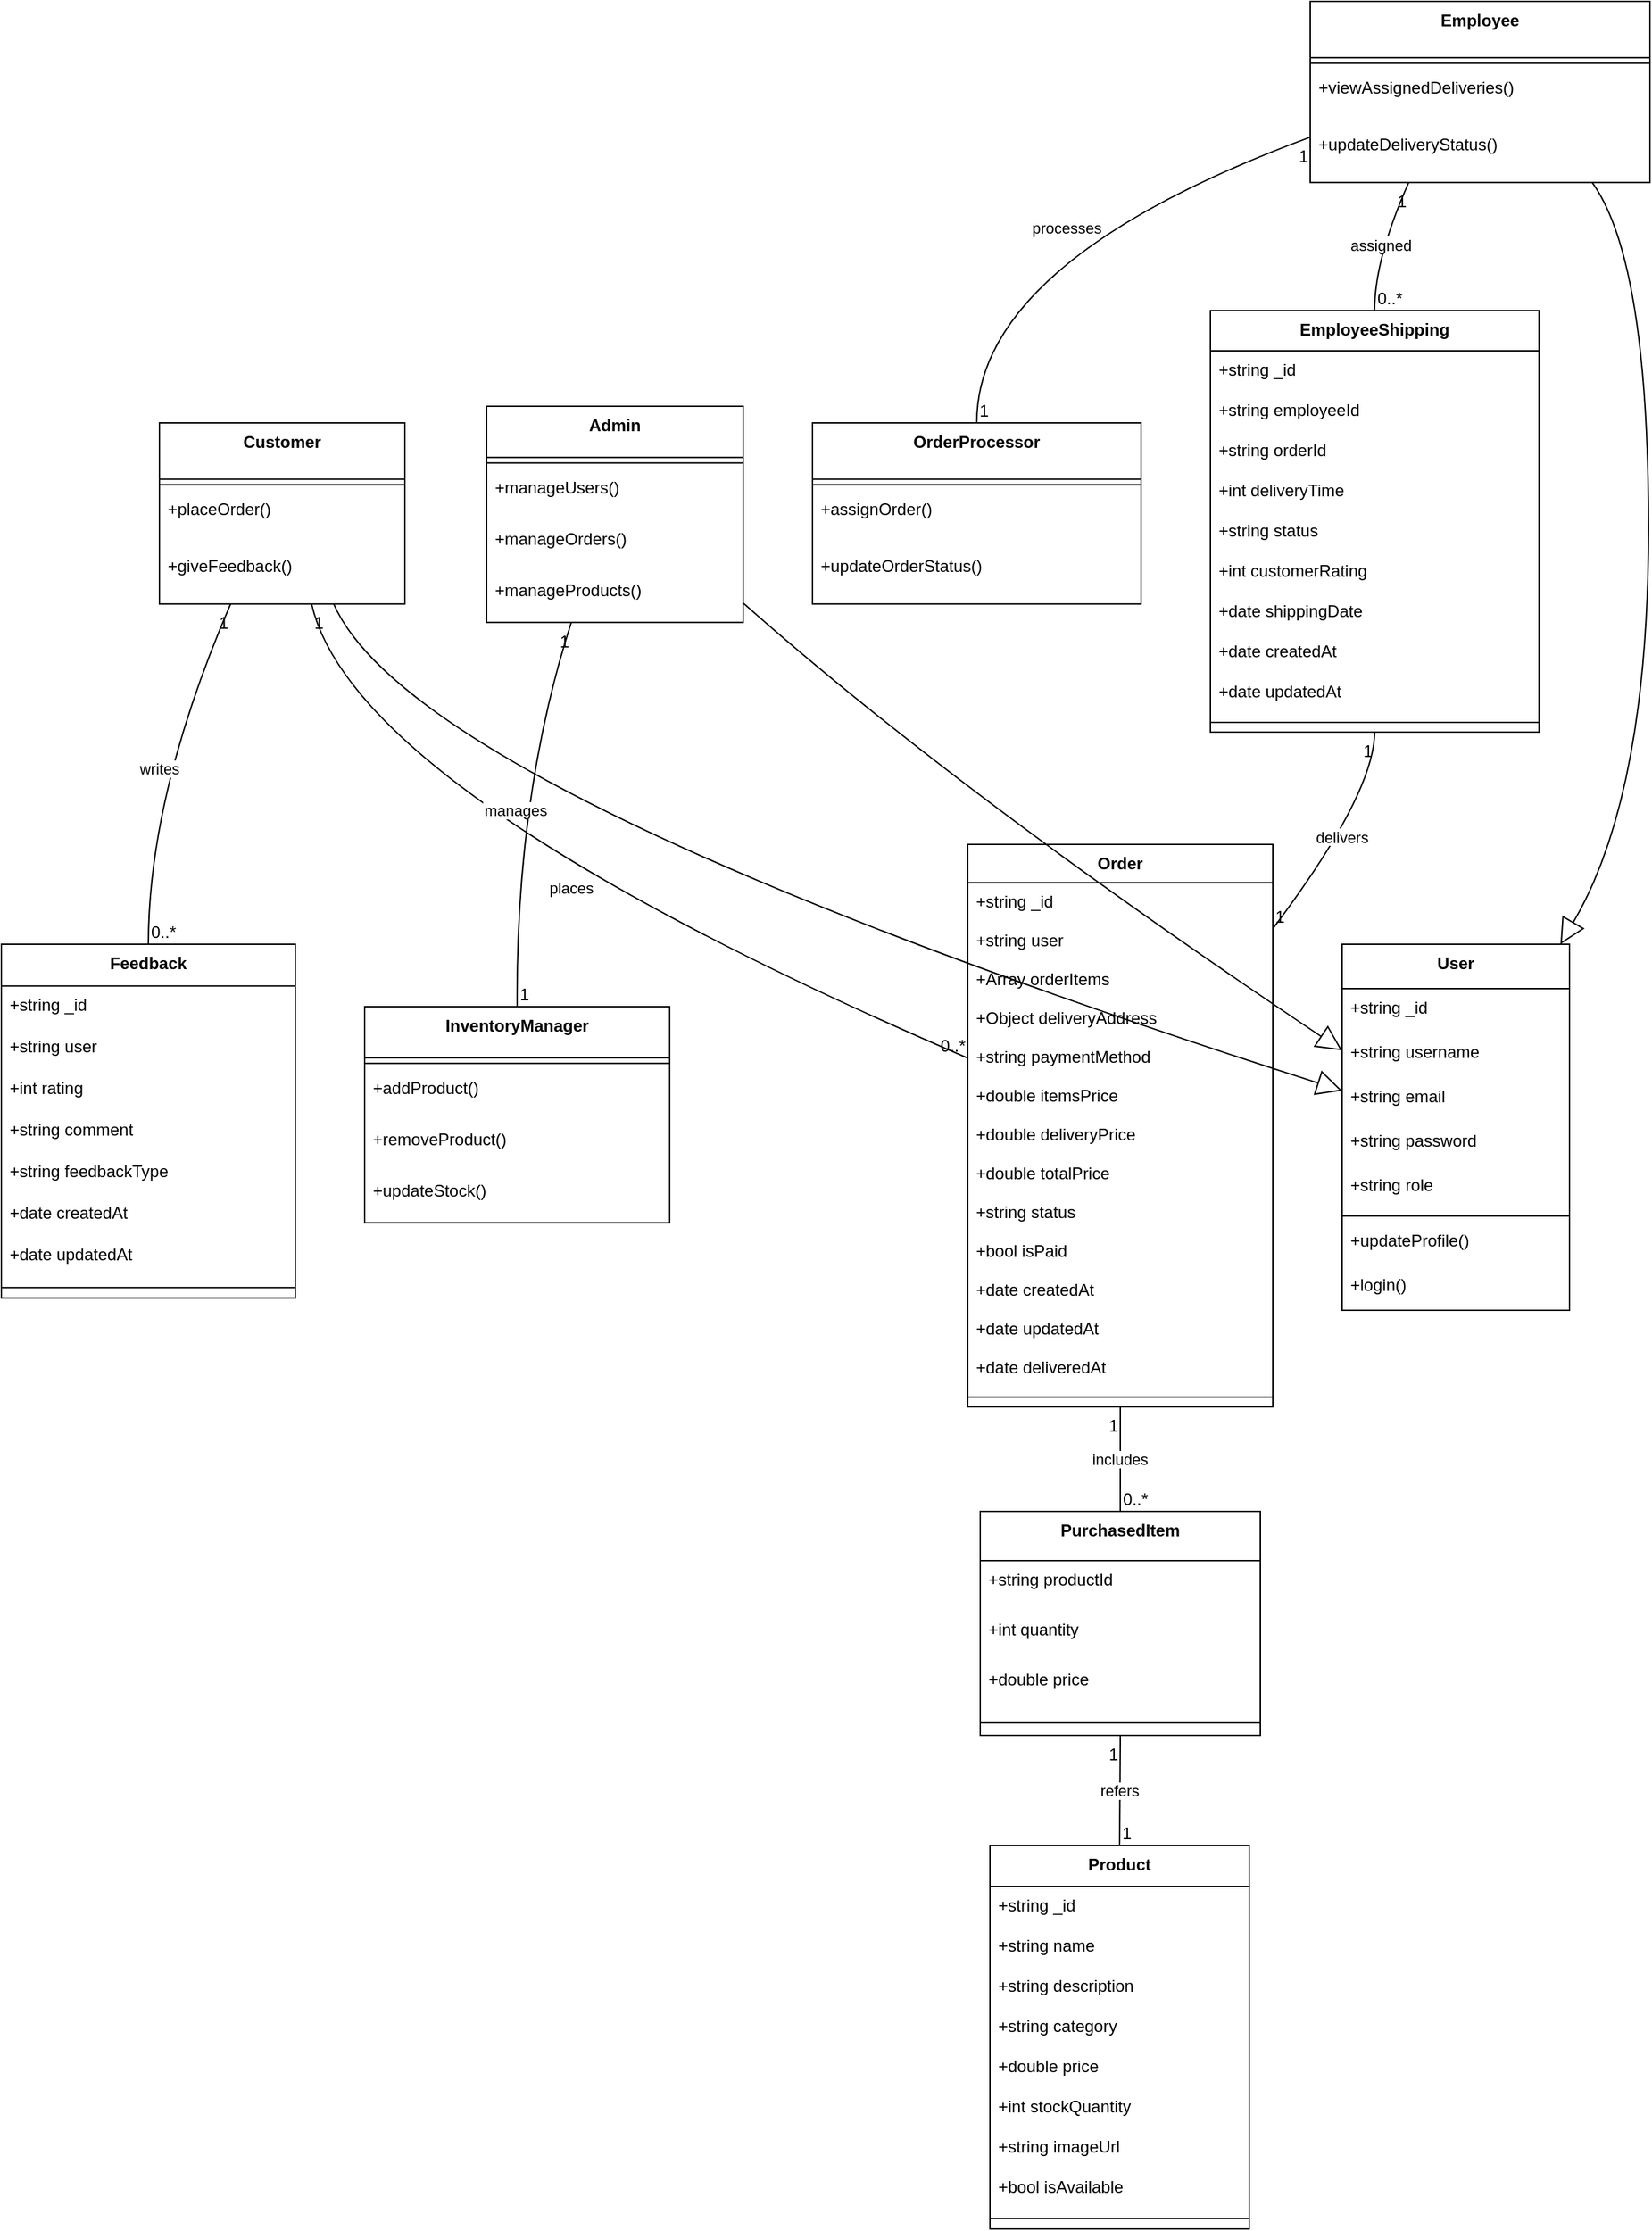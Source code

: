 <mxfile version="26.2.14">
  <diagram name="Page-1" id="X-5IT6aVC-duCWLlLwk3">
    <mxGraphModel dx="1111" dy="473" grid="1" gridSize="10" guides="1" tooltips="1" connect="1" arrows="1" fold="1" page="1" pageScale="1" pageWidth="850" pageHeight="1100" math="0" shadow="0">
      <root>
        <mxCell id="0" />
        <mxCell id="1" parent="0" />
        <mxCell id="KEnMWi5mS-Z8piokEi0K-149" value="User" style="swimlane;fontStyle=1;align=center;verticalAlign=top;childLayout=stackLayout;horizontal=1;startSize=32;horizontalStack=0;resizeParent=1;resizeParentMax=0;resizeLast=0;collapsible=0;marginBottom=0;" parent="1" vertex="1">
          <mxGeometry x="1037" y="1400" width="164" height="264" as="geometry" />
        </mxCell>
        <mxCell id="KEnMWi5mS-Z8piokEi0K-150" value="+string _id" style="text;strokeColor=none;fillColor=none;align=left;verticalAlign=top;spacingLeft=4;spacingRight=4;overflow=hidden;rotatable=0;points=[[0,0.5],[1,0.5]];portConstraint=eastwest;" parent="KEnMWi5mS-Z8piokEi0K-149" vertex="1">
          <mxGeometry y="32" width="164" height="32" as="geometry" />
        </mxCell>
        <mxCell id="KEnMWi5mS-Z8piokEi0K-151" value="+string username" style="text;strokeColor=none;fillColor=none;align=left;verticalAlign=top;spacingLeft=4;spacingRight=4;overflow=hidden;rotatable=0;points=[[0,0.5],[1,0.5]];portConstraint=eastwest;" parent="KEnMWi5mS-Z8piokEi0K-149" vertex="1">
          <mxGeometry y="64" width="164" height="32" as="geometry" />
        </mxCell>
        <mxCell id="KEnMWi5mS-Z8piokEi0K-152" value="+string email" style="text;strokeColor=none;fillColor=none;align=left;verticalAlign=top;spacingLeft=4;spacingRight=4;overflow=hidden;rotatable=0;points=[[0,0.5],[1,0.5]];portConstraint=eastwest;" parent="KEnMWi5mS-Z8piokEi0K-149" vertex="1">
          <mxGeometry y="96" width="164" height="32" as="geometry" />
        </mxCell>
        <mxCell id="KEnMWi5mS-Z8piokEi0K-153" value="+string password" style="text;strokeColor=none;fillColor=none;align=left;verticalAlign=top;spacingLeft=4;spacingRight=4;overflow=hidden;rotatable=0;points=[[0,0.5],[1,0.5]];portConstraint=eastwest;" parent="KEnMWi5mS-Z8piokEi0K-149" vertex="1">
          <mxGeometry y="128" width="164" height="32" as="geometry" />
        </mxCell>
        <mxCell id="KEnMWi5mS-Z8piokEi0K-154" value="+string role" style="text;strokeColor=none;fillColor=none;align=left;verticalAlign=top;spacingLeft=4;spacingRight=4;overflow=hidden;rotatable=0;points=[[0,0.5],[1,0.5]];portConstraint=eastwest;" parent="KEnMWi5mS-Z8piokEi0K-149" vertex="1">
          <mxGeometry y="160" width="164" height="32" as="geometry" />
        </mxCell>
        <mxCell id="KEnMWi5mS-Z8piokEi0K-155" style="line;strokeWidth=1;fillColor=none;align=left;verticalAlign=middle;spacingTop=-1;spacingLeft=3;spacingRight=3;rotatable=0;labelPosition=right;points=[];portConstraint=eastwest;strokeColor=inherit;" parent="KEnMWi5mS-Z8piokEi0K-149" vertex="1">
          <mxGeometry y="192" width="164" height="8" as="geometry" />
        </mxCell>
        <mxCell id="KEnMWi5mS-Z8piokEi0K-156" value="+updateProfile()" style="text;strokeColor=none;fillColor=none;align=left;verticalAlign=top;spacingLeft=4;spacingRight=4;overflow=hidden;rotatable=0;points=[[0,0.5],[1,0.5]];portConstraint=eastwest;" parent="KEnMWi5mS-Z8piokEi0K-149" vertex="1">
          <mxGeometry y="200" width="164" height="32" as="geometry" />
        </mxCell>
        <mxCell id="KEnMWi5mS-Z8piokEi0K-157" value="+login()" style="text;strokeColor=none;fillColor=none;align=left;verticalAlign=top;spacingLeft=4;spacingRight=4;overflow=hidden;rotatable=0;points=[[0,0.5],[1,0.5]];portConstraint=eastwest;" parent="KEnMWi5mS-Z8piokEi0K-149" vertex="1">
          <mxGeometry y="232" width="164" height="32" as="geometry" />
        </mxCell>
        <mxCell id="KEnMWi5mS-Z8piokEi0K-158" value="Customer" style="swimlane;fontStyle=1;align=center;verticalAlign=top;childLayout=stackLayout;horizontal=1;startSize=40.571;horizontalStack=0;resizeParent=1;resizeParentMax=0;resizeLast=0;collapsible=0;marginBottom=0;" parent="1" vertex="1">
          <mxGeometry x="184" y="1024" width="177" height="130.571" as="geometry" />
        </mxCell>
        <mxCell id="KEnMWi5mS-Z8piokEi0K-159" style="line;strokeWidth=1;fillColor=none;align=left;verticalAlign=middle;spacingTop=-1;spacingLeft=3;spacingRight=3;rotatable=0;labelPosition=right;points=[];portConstraint=eastwest;strokeColor=inherit;" parent="KEnMWi5mS-Z8piokEi0K-158" vertex="1">
          <mxGeometry y="40.571" width="177" height="8" as="geometry" />
        </mxCell>
        <mxCell id="KEnMWi5mS-Z8piokEi0K-160" value="+placeOrder()" style="text;strokeColor=none;fillColor=none;align=left;verticalAlign=top;spacingLeft=4;spacingRight=4;overflow=hidden;rotatable=0;points=[[0,0.5],[1,0.5]];portConstraint=eastwest;" parent="KEnMWi5mS-Z8piokEi0K-158" vertex="1">
          <mxGeometry y="48.571" width="177" height="41" as="geometry" />
        </mxCell>
        <mxCell id="KEnMWi5mS-Z8piokEi0K-161" value="+giveFeedback()" style="text;strokeColor=none;fillColor=none;align=left;verticalAlign=top;spacingLeft=4;spacingRight=4;overflow=hidden;rotatable=0;points=[[0,0.5],[1,0.5]];portConstraint=eastwest;" parent="KEnMWi5mS-Z8piokEi0K-158" vertex="1">
          <mxGeometry y="89.571" width="177" height="41" as="geometry" />
        </mxCell>
        <mxCell id="KEnMWi5mS-Z8piokEi0K-162" value="Employee" style="swimlane;fontStyle=1;align=center;verticalAlign=top;childLayout=stackLayout;horizontal=1;startSize=40.571;horizontalStack=0;resizeParent=1;resizeParentMax=0;resizeLast=0;collapsible=0;marginBottom=0;" parent="1" vertex="1">
          <mxGeometry x="1014" y="720" width="245" height="130.571" as="geometry" />
        </mxCell>
        <mxCell id="KEnMWi5mS-Z8piokEi0K-163" style="line;strokeWidth=1;fillColor=none;align=left;verticalAlign=middle;spacingTop=-1;spacingLeft=3;spacingRight=3;rotatable=0;labelPosition=right;points=[];portConstraint=eastwest;strokeColor=inherit;" parent="KEnMWi5mS-Z8piokEi0K-162" vertex="1">
          <mxGeometry y="40.571" width="245" height="8" as="geometry" />
        </mxCell>
        <mxCell id="KEnMWi5mS-Z8piokEi0K-164" value="+viewAssignedDeliveries()" style="text;strokeColor=none;fillColor=none;align=left;verticalAlign=top;spacingLeft=4;spacingRight=4;overflow=hidden;rotatable=0;points=[[0,0.5],[1,0.5]];portConstraint=eastwest;" parent="KEnMWi5mS-Z8piokEi0K-162" vertex="1">
          <mxGeometry y="48.571" width="245" height="41" as="geometry" />
        </mxCell>
        <mxCell id="KEnMWi5mS-Z8piokEi0K-165" value="+updateDeliveryStatus()" style="text;strokeColor=none;fillColor=none;align=left;verticalAlign=top;spacingLeft=4;spacingRight=4;overflow=hidden;rotatable=0;points=[[0,0.5],[1,0.5]];portConstraint=eastwest;" parent="KEnMWi5mS-Z8piokEi0K-162" vertex="1">
          <mxGeometry y="89.571" width="245" height="41" as="geometry" />
        </mxCell>
        <mxCell id="KEnMWi5mS-Z8piokEi0K-166" value="Admin" style="swimlane;fontStyle=1;align=center;verticalAlign=top;childLayout=stackLayout;horizontal=1;startSize=36.889;horizontalStack=0;resizeParent=1;resizeParentMax=0;resizeLast=0;collapsible=0;marginBottom=0;" parent="1" vertex="1">
          <mxGeometry x="420" y="1012" width="185" height="155.889" as="geometry" />
        </mxCell>
        <mxCell id="KEnMWi5mS-Z8piokEi0K-167" style="line;strokeWidth=1;fillColor=none;align=left;verticalAlign=middle;spacingTop=-1;spacingLeft=3;spacingRight=3;rotatable=0;labelPosition=right;points=[];portConstraint=eastwest;strokeColor=inherit;" parent="KEnMWi5mS-Z8piokEi0K-166" vertex="1">
          <mxGeometry y="36.889" width="185" height="8" as="geometry" />
        </mxCell>
        <mxCell id="KEnMWi5mS-Z8piokEi0K-168" value="+manageUsers()" style="text;strokeColor=none;fillColor=none;align=left;verticalAlign=top;spacingLeft=4;spacingRight=4;overflow=hidden;rotatable=0;points=[[0,0.5],[1,0.5]];portConstraint=eastwest;" parent="KEnMWi5mS-Z8piokEi0K-166" vertex="1">
          <mxGeometry y="44.889" width="185" height="37" as="geometry" />
        </mxCell>
        <mxCell id="KEnMWi5mS-Z8piokEi0K-169" value="+manageOrders()" style="text;strokeColor=none;fillColor=none;align=left;verticalAlign=top;spacingLeft=4;spacingRight=4;overflow=hidden;rotatable=0;points=[[0,0.5],[1,0.5]];portConstraint=eastwest;" parent="KEnMWi5mS-Z8piokEi0K-166" vertex="1">
          <mxGeometry y="81.889" width="185" height="37" as="geometry" />
        </mxCell>
        <mxCell id="KEnMWi5mS-Z8piokEi0K-170" value="+manageProducts()" style="text;strokeColor=none;fillColor=none;align=left;verticalAlign=top;spacingLeft=4;spacingRight=4;overflow=hidden;rotatable=0;points=[[0,0.5],[1,0.5]];portConstraint=eastwest;" parent="KEnMWi5mS-Z8piokEi0K-166" vertex="1">
          <mxGeometry y="118.889" width="185" height="37" as="geometry" />
        </mxCell>
        <mxCell id="KEnMWi5mS-Z8piokEi0K-171" value="Product" style="swimlane;fontStyle=1;align=center;verticalAlign=top;childLayout=stackLayout;horizontal=1;startSize=29.474;horizontalStack=0;resizeParent=1;resizeParentMax=0;resizeLast=0;collapsible=0;marginBottom=0;" parent="1" vertex="1">
          <mxGeometry x="783" y="2050" width="187" height="276.474" as="geometry" />
        </mxCell>
        <mxCell id="KEnMWi5mS-Z8piokEi0K-172" value="+string _id" style="text;strokeColor=none;fillColor=none;align=left;verticalAlign=top;spacingLeft=4;spacingRight=4;overflow=hidden;rotatable=0;points=[[0,0.5],[1,0.5]];portConstraint=eastwest;" parent="KEnMWi5mS-Z8piokEi0K-171" vertex="1">
          <mxGeometry y="29.474" width="187" height="29" as="geometry" />
        </mxCell>
        <mxCell id="KEnMWi5mS-Z8piokEi0K-173" value="+string name" style="text;strokeColor=none;fillColor=none;align=left;verticalAlign=top;spacingLeft=4;spacingRight=4;overflow=hidden;rotatable=0;points=[[0,0.5],[1,0.5]];portConstraint=eastwest;" parent="KEnMWi5mS-Z8piokEi0K-171" vertex="1">
          <mxGeometry y="58.474" width="187" height="29" as="geometry" />
        </mxCell>
        <mxCell id="KEnMWi5mS-Z8piokEi0K-174" value="+string description" style="text;strokeColor=none;fillColor=none;align=left;verticalAlign=top;spacingLeft=4;spacingRight=4;overflow=hidden;rotatable=0;points=[[0,0.5],[1,0.5]];portConstraint=eastwest;" parent="KEnMWi5mS-Z8piokEi0K-171" vertex="1">
          <mxGeometry y="87.474" width="187" height="29" as="geometry" />
        </mxCell>
        <mxCell id="KEnMWi5mS-Z8piokEi0K-175" value="+string category" style="text;strokeColor=none;fillColor=none;align=left;verticalAlign=top;spacingLeft=4;spacingRight=4;overflow=hidden;rotatable=0;points=[[0,0.5],[1,0.5]];portConstraint=eastwest;" parent="KEnMWi5mS-Z8piokEi0K-171" vertex="1">
          <mxGeometry y="116.474" width="187" height="29" as="geometry" />
        </mxCell>
        <mxCell id="KEnMWi5mS-Z8piokEi0K-176" value="+double price" style="text;strokeColor=none;fillColor=none;align=left;verticalAlign=top;spacingLeft=4;spacingRight=4;overflow=hidden;rotatable=0;points=[[0,0.5],[1,0.5]];portConstraint=eastwest;" parent="KEnMWi5mS-Z8piokEi0K-171" vertex="1">
          <mxGeometry y="145.474" width="187" height="29" as="geometry" />
        </mxCell>
        <mxCell id="KEnMWi5mS-Z8piokEi0K-177" value="+int stockQuantity" style="text;strokeColor=none;fillColor=none;align=left;verticalAlign=top;spacingLeft=4;spacingRight=4;overflow=hidden;rotatable=0;points=[[0,0.5],[1,0.5]];portConstraint=eastwest;" parent="KEnMWi5mS-Z8piokEi0K-171" vertex="1">
          <mxGeometry y="174.474" width="187" height="29" as="geometry" />
        </mxCell>
        <mxCell id="KEnMWi5mS-Z8piokEi0K-178" value="+string imageUrl" style="text;strokeColor=none;fillColor=none;align=left;verticalAlign=top;spacingLeft=4;spacingRight=4;overflow=hidden;rotatable=0;points=[[0,0.5],[1,0.5]];portConstraint=eastwest;" parent="KEnMWi5mS-Z8piokEi0K-171" vertex="1">
          <mxGeometry y="203.474" width="187" height="29" as="geometry" />
        </mxCell>
        <mxCell id="KEnMWi5mS-Z8piokEi0K-179" value="+bool isAvailable" style="text;strokeColor=none;fillColor=none;align=left;verticalAlign=top;spacingLeft=4;spacingRight=4;overflow=hidden;rotatable=0;points=[[0,0.5],[1,0.5]];portConstraint=eastwest;" parent="KEnMWi5mS-Z8piokEi0K-171" vertex="1">
          <mxGeometry y="232.474" width="187" height="29" as="geometry" />
        </mxCell>
        <mxCell id="KEnMWi5mS-Z8piokEi0K-180" style="line;strokeWidth=1;fillColor=none;align=left;verticalAlign=middle;spacingTop=-1;spacingLeft=3;spacingRight=3;rotatable=0;labelPosition=right;points=[];portConstraint=eastwest;strokeColor=inherit;" parent="KEnMWi5mS-Z8piokEi0K-171" vertex="1">
          <mxGeometry y="261.474" width="187" height="15" as="geometry" />
        </mxCell>
        <mxCell id="KEnMWi5mS-Z8piokEi0K-181" value="PurchasedItem" style="swimlane;fontStyle=1;align=center;verticalAlign=top;childLayout=stackLayout;horizontal=1;startSize=35.556;horizontalStack=0;resizeParent=1;resizeParentMax=0;resizeLast=0;collapsible=0;marginBottom=0;" parent="1" vertex="1">
          <mxGeometry x="776" y="1809" width="202" height="161.556" as="geometry" />
        </mxCell>
        <mxCell id="KEnMWi5mS-Z8piokEi0K-182" value="+string productId" style="text;strokeColor=none;fillColor=none;align=left;verticalAlign=top;spacingLeft=4;spacingRight=4;overflow=hidden;rotatable=0;points=[[0,0.5],[1,0.5]];portConstraint=eastwest;" parent="KEnMWi5mS-Z8piokEi0K-181" vertex="1">
          <mxGeometry y="35.556" width="202" height="36" as="geometry" />
        </mxCell>
        <mxCell id="KEnMWi5mS-Z8piokEi0K-183" value="+int quantity" style="text;strokeColor=none;fillColor=none;align=left;verticalAlign=top;spacingLeft=4;spacingRight=4;overflow=hidden;rotatable=0;points=[[0,0.5],[1,0.5]];portConstraint=eastwest;" parent="KEnMWi5mS-Z8piokEi0K-181" vertex="1">
          <mxGeometry y="71.556" width="202" height="36" as="geometry" />
        </mxCell>
        <mxCell id="KEnMWi5mS-Z8piokEi0K-184" value="+double price" style="text;strokeColor=none;fillColor=none;align=left;verticalAlign=top;spacingLeft=4;spacingRight=4;overflow=hidden;rotatable=0;points=[[0,0.5],[1,0.5]];portConstraint=eastwest;" parent="KEnMWi5mS-Z8piokEi0K-181" vertex="1">
          <mxGeometry y="107.556" width="202" height="36" as="geometry" />
        </mxCell>
        <mxCell id="KEnMWi5mS-Z8piokEi0K-185" style="line;strokeWidth=1;fillColor=none;align=left;verticalAlign=middle;spacingTop=-1;spacingLeft=3;spacingRight=3;rotatable=0;labelPosition=right;points=[];portConstraint=eastwest;strokeColor=inherit;" parent="KEnMWi5mS-Z8piokEi0K-181" vertex="1">
          <mxGeometry y="143.556" width="202" height="18" as="geometry" />
        </mxCell>
        <mxCell id="KEnMWi5mS-Z8piokEi0K-186" value="Order" style="swimlane;fontStyle=1;align=center;verticalAlign=top;childLayout=stackLayout;horizontal=1;startSize=27.586;horizontalStack=0;resizeParent=1;resizeParentMax=0;resizeLast=0;collapsible=0;marginBottom=0;" parent="1" vertex="1">
          <mxGeometry x="767" y="1328" width="220" height="405.586" as="geometry" />
        </mxCell>
        <mxCell id="KEnMWi5mS-Z8piokEi0K-187" value="+string _id" style="text;strokeColor=none;fillColor=none;align=left;verticalAlign=top;spacingLeft=4;spacingRight=4;overflow=hidden;rotatable=0;points=[[0,0.5],[1,0.5]];portConstraint=eastwest;" parent="KEnMWi5mS-Z8piokEi0K-186" vertex="1">
          <mxGeometry y="27.586" width="220" height="28" as="geometry" />
        </mxCell>
        <mxCell id="KEnMWi5mS-Z8piokEi0K-188" value="+string user" style="text;strokeColor=none;fillColor=none;align=left;verticalAlign=top;spacingLeft=4;spacingRight=4;overflow=hidden;rotatable=0;points=[[0,0.5],[1,0.5]];portConstraint=eastwest;" parent="KEnMWi5mS-Z8piokEi0K-186" vertex="1">
          <mxGeometry y="55.586" width="220" height="28" as="geometry" />
        </mxCell>
        <mxCell id="KEnMWi5mS-Z8piokEi0K-189" value="+Array orderItems" style="text;strokeColor=none;fillColor=none;align=left;verticalAlign=top;spacingLeft=4;spacingRight=4;overflow=hidden;rotatable=0;points=[[0,0.5],[1,0.5]];portConstraint=eastwest;" parent="KEnMWi5mS-Z8piokEi0K-186" vertex="1">
          <mxGeometry y="83.586" width="220" height="28" as="geometry" />
        </mxCell>
        <mxCell id="KEnMWi5mS-Z8piokEi0K-190" value="+Object deliveryAddress" style="text;strokeColor=none;fillColor=none;align=left;verticalAlign=top;spacingLeft=4;spacingRight=4;overflow=hidden;rotatable=0;points=[[0,0.5],[1,0.5]];portConstraint=eastwest;" parent="KEnMWi5mS-Z8piokEi0K-186" vertex="1">
          <mxGeometry y="111.586" width="220" height="28" as="geometry" />
        </mxCell>
        <mxCell id="KEnMWi5mS-Z8piokEi0K-191" value="+string paymentMethod" style="text;strokeColor=none;fillColor=none;align=left;verticalAlign=top;spacingLeft=4;spacingRight=4;overflow=hidden;rotatable=0;points=[[0,0.5],[1,0.5]];portConstraint=eastwest;" parent="KEnMWi5mS-Z8piokEi0K-186" vertex="1">
          <mxGeometry y="139.586" width="220" height="28" as="geometry" />
        </mxCell>
        <mxCell id="KEnMWi5mS-Z8piokEi0K-192" value="+double itemsPrice" style="text;strokeColor=none;fillColor=none;align=left;verticalAlign=top;spacingLeft=4;spacingRight=4;overflow=hidden;rotatable=0;points=[[0,0.5],[1,0.5]];portConstraint=eastwest;" parent="KEnMWi5mS-Z8piokEi0K-186" vertex="1">
          <mxGeometry y="167.586" width="220" height="28" as="geometry" />
        </mxCell>
        <mxCell id="KEnMWi5mS-Z8piokEi0K-193" value="+double deliveryPrice" style="text;strokeColor=none;fillColor=none;align=left;verticalAlign=top;spacingLeft=4;spacingRight=4;overflow=hidden;rotatable=0;points=[[0,0.5],[1,0.5]];portConstraint=eastwest;" parent="KEnMWi5mS-Z8piokEi0K-186" vertex="1">
          <mxGeometry y="195.586" width="220" height="28" as="geometry" />
        </mxCell>
        <mxCell id="KEnMWi5mS-Z8piokEi0K-194" value="+double totalPrice" style="text;strokeColor=none;fillColor=none;align=left;verticalAlign=top;spacingLeft=4;spacingRight=4;overflow=hidden;rotatable=0;points=[[0,0.5],[1,0.5]];portConstraint=eastwest;" parent="KEnMWi5mS-Z8piokEi0K-186" vertex="1">
          <mxGeometry y="223.586" width="220" height="28" as="geometry" />
        </mxCell>
        <mxCell id="KEnMWi5mS-Z8piokEi0K-195" value="+string status" style="text;strokeColor=none;fillColor=none;align=left;verticalAlign=top;spacingLeft=4;spacingRight=4;overflow=hidden;rotatable=0;points=[[0,0.5],[1,0.5]];portConstraint=eastwest;" parent="KEnMWi5mS-Z8piokEi0K-186" vertex="1">
          <mxGeometry y="251.586" width="220" height="28" as="geometry" />
        </mxCell>
        <mxCell id="KEnMWi5mS-Z8piokEi0K-196" value="+bool isPaid" style="text;strokeColor=none;fillColor=none;align=left;verticalAlign=top;spacingLeft=4;spacingRight=4;overflow=hidden;rotatable=0;points=[[0,0.5],[1,0.5]];portConstraint=eastwest;" parent="KEnMWi5mS-Z8piokEi0K-186" vertex="1">
          <mxGeometry y="279.586" width="220" height="28" as="geometry" />
        </mxCell>
        <mxCell id="KEnMWi5mS-Z8piokEi0K-197" value="+date createdAt" style="text;strokeColor=none;fillColor=none;align=left;verticalAlign=top;spacingLeft=4;spacingRight=4;overflow=hidden;rotatable=0;points=[[0,0.5],[1,0.5]];portConstraint=eastwest;" parent="KEnMWi5mS-Z8piokEi0K-186" vertex="1">
          <mxGeometry y="307.586" width="220" height="28" as="geometry" />
        </mxCell>
        <mxCell id="KEnMWi5mS-Z8piokEi0K-198" value="+date updatedAt" style="text;strokeColor=none;fillColor=none;align=left;verticalAlign=top;spacingLeft=4;spacingRight=4;overflow=hidden;rotatable=0;points=[[0,0.5],[1,0.5]];portConstraint=eastwest;" parent="KEnMWi5mS-Z8piokEi0K-186" vertex="1">
          <mxGeometry y="335.586" width="220" height="28" as="geometry" />
        </mxCell>
        <mxCell id="KEnMWi5mS-Z8piokEi0K-199" value="+date deliveredAt" style="text;strokeColor=none;fillColor=none;align=left;verticalAlign=top;spacingLeft=4;spacingRight=4;overflow=hidden;rotatable=0;points=[[0,0.5],[1,0.5]];portConstraint=eastwest;" parent="KEnMWi5mS-Z8piokEi0K-186" vertex="1">
          <mxGeometry y="363.586" width="220" height="28" as="geometry" />
        </mxCell>
        <mxCell id="KEnMWi5mS-Z8piokEi0K-200" style="line;strokeWidth=1;fillColor=none;align=left;verticalAlign=middle;spacingTop=-1;spacingLeft=3;spacingRight=3;rotatable=0;labelPosition=right;points=[];portConstraint=eastwest;strokeColor=inherit;" parent="KEnMWi5mS-Z8piokEi0K-186" vertex="1">
          <mxGeometry y="391.586" width="220" height="14" as="geometry" />
        </mxCell>
        <mxCell id="KEnMWi5mS-Z8piokEi0K-201" value="Feedback" style="swimlane;fontStyle=1;align=center;verticalAlign=top;childLayout=stackLayout;horizontal=1;startSize=30.118;horizontalStack=0;resizeParent=1;resizeParentMax=0;resizeLast=0;collapsible=0;marginBottom=0;" parent="1" vertex="1">
          <mxGeometry x="70" y="1400" width="212" height="255.118" as="geometry" />
        </mxCell>
        <mxCell id="KEnMWi5mS-Z8piokEi0K-202" value="+string _id" style="text;strokeColor=none;fillColor=none;align=left;verticalAlign=top;spacingLeft=4;spacingRight=4;overflow=hidden;rotatable=0;points=[[0,0.5],[1,0.5]];portConstraint=eastwest;" parent="KEnMWi5mS-Z8piokEi0K-201" vertex="1">
          <mxGeometry y="30.118" width="212" height="30" as="geometry" />
        </mxCell>
        <mxCell id="KEnMWi5mS-Z8piokEi0K-203" value="+string user" style="text;strokeColor=none;fillColor=none;align=left;verticalAlign=top;spacingLeft=4;spacingRight=4;overflow=hidden;rotatable=0;points=[[0,0.5],[1,0.5]];portConstraint=eastwest;" parent="KEnMWi5mS-Z8piokEi0K-201" vertex="1">
          <mxGeometry y="60.118" width="212" height="30" as="geometry" />
        </mxCell>
        <mxCell id="KEnMWi5mS-Z8piokEi0K-204" value="+int rating" style="text;strokeColor=none;fillColor=none;align=left;verticalAlign=top;spacingLeft=4;spacingRight=4;overflow=hidden;rotatable=0;points=[[0,0.5],[1,0.5]];portConstraint=eastwest;" parent="KEnMWi5mS-Z8piokEi0K-201" vertex="1">
          <mxGeometry y="90.118" width="212" height="30" as="geometry" />
        </mxCell>
        <mxCell id="KEnMWi5mS-Z8piokEi0K-205" value="+string comment" style="text;strokeColor=none;fillColor=none;align=left;verticalAlign=top;spacingLeft=4;spacingRight=4;overflow=hidden;rotatable=0;points=[[0,0.5],[1,0.5]];portConstraint=eastwest;" parent="KEnMWi5mS-Z8piokEi0K-201" vertex="1">
          <mxGeometry y="120.118" width="212" height="30" as="geometry" />
        </mxCell>
        <mxCell id="KEnMWi5mS-Z8piokEi0K-206" value="+string feedbackType" style="text;strokeColor=none;fillColor=none;align=left;verticalAlign=top;spacingLeft=4;spacingRight=4;overflow=hidden;rotatable=0;points=[[0,0.5],[1,0.5]];portConstraint=eastwest;" parent="KEnMWi5mS-Z8piokEi0K-201" vertex="1">
          <mxGeometry y="150.118" width="212" height="30" as="geometry" />
        </mxCell>
        <mxCell id="KEnMWi5mS-Z8piokEi0K-207" value="+date createdAt" style="text;strokeColor=none;fillColor=none;align=left;verticalAlign=top;spacingLeft=4;spacingRight=4;overflow=hidden;rotatable=0;points=[[0,0.5],[1,0.5]];portConstraint=eastwest;" parent="KEnMWi5mS-Z8piokEi0K-201" vertex="1">
          <mxGeometry y="180.118" width="212" height="30" as="geometry" />
        </mxCell>
        <mxCell id="KEnMWi5mS-Z8piokEi0K-208" value="+date updatedAt" style="text;strokeColor=none;fillColor=none;align=left;verticalAlign=top;spacingLeft=4;spacingRight=4;overflow=hidden;rotatable=0;points=[[0,0.5],[1,0.5]];portConstraint=eastwest;" parent="KEnMWi5mS-Z8piokEi0K-201" vertex="1">
          <mxGeometry y="210.118" width="212" height="30" as="geometry" />
        </mxCell>
        <mxCell id="KEnMWi5mS-Z8piokEi0K-209" style="line;strokeWidth=1;fillColor=none;align=left;verticalAlign=middle;spacingTop=-1;spacingLeft=3;spacingRight=3;rotatable=0;labelPosition=right;points=[];portConstraint=eastwest;strokeColor=inherit;" parent="KEnMWi5mS-Z8piokEi0K-201" vertex="1">
          <mxGeometry y="240.118" width="212" height="15" as="geometry" />
        </mxCell>
        <mxCell id="KEnMWi5mS-Z8piokEi0K-210" value="EmployeeShipping" style="swimlane;fontStyle=1;align=center;verticalAlign=top;childLayout=stackLayout;horizontal=1;startSize=28.952;horizontalStack=0;resizeParent=1;resizeParentMax=0;resizeLast=0;collapsible=0;marginBottom=0;" parent="1" vertex="1">
          <mxGeometry x="942" y="943" width="237" height="303.952" as="geometry" />
        </mxCell>
        <mxCell id="KEnMWi5mS-Z8piokEi0K-211" value="+string _id" style="text;strokeColor=none;fillColor=none;align=left;verticalAlign=top;spacingLeft=4;spacingRight=4;overflow=hidden;rotatable=0;points=[[0,0.5],[1,0.5]];portConstraint=eastwest;" parent="KEnMWi5mS-Z8piokEi0K-210" vertex="1">
          <mxGeometry y="28.952" width="237" height="29" as="geometry" />
        </mxCell>
        <mxCell id="KEnMWi5mS-Z8piokEi0K-212" value="+string employeeId" style="text;strokeColor=none;fillColor=none;align=left;verticalAlign=top;spacingLeft=4;spacingRight=4;overflow=hidden;rotatable=0;points=[[0,0.5],[1,0.5]];portConstraint=eastwest;" parent="KEnMWi5mS-Z8piokEi0K-210" vertex="1">
          <mxGeometry y="57.952" width="237" height="29" as="geometry" />
        </mxCell>
        <mxCell id="KEnMWi5mS-Z8piokEi0K-213" value="+string orderId" style="text;strokeColor=none;fillColor=none;align=left;verticalAlign=top;spacingLeft=4;spacingRight=4;overflow=hidden;rotatable=0;points=[[0,0.5],[1,0.5]];portConstraint=eastwest;" parent="KEnMWi5mS-Z8piokEi0K-210" vertex="1">
          <mxGeometry y="86.952" width="237" height="29" as="geometry" />
        </mxCell>
        <mxCell id="KEnMWi5mS-Z8piokEi0K-214" value="+int deliveryTime" style="text;strokeColor=none;fillColor=none;align=left;verticalAlign=top;spacingLeft=4;spacingRight=4;overflow=hidden;rotatable=0;points=[[0,0.5],[1,0.5]];portConstraint=eastwest;" parent="KEnMWi5mS-Z8piokEi0K-210" vertex="1">
          <mxGeometry y="115.952" width="237" height="29" as="geometry" />
        </mxCell>
        <mxCell id="KEnMWi5mS-Z8piokEi0K-215" value="+string status" style="text;strokeColor=none;fillColor=none;align=left;verticalAlign=top;spacingLeft=4;spacingRight=4;overflow=hidden;rotatable=0;points=[[0,0.5],[1,0.5]];portConstraint=eastwest;" parent="KEnMWi5mS-Z8piokEi0K-210" vertex="1">
          <mxGeometry y="144.952" width="237" height="29" as="geometry" />
        </mxCell>
        <mxCell id="KEnMWi5mS-Z8piokEi0K-216" value="+int customerRating" style="text;strokeColor=none;fillColor=none;align=left;verticalAlign=top;spacingLeft=4;spacingRight=4;overflow=hidden;rotatable=0;points=[[0,0.5],[1,0.5]];portConstraint=eastwest;" parent="KEnMWi5mS-Z8piokEi0K-210" vertex="1">
          <mxGeometry y="173.952" width="237" height="29" as="geometry" />
        </mxCell>
        <mxCell id="KEnMWi5mS-Z8piokEi0K-217" value="+date shippingDate" style="text;strokeColor=none;fillColor=none;align=left;verticalAlign=top;spacingLeft=4;spacingRight=4;overflow=hidden;rotatable=0;points=[[0,0.5],[1,0.5]];portConstraint=eastwest;" parent="KEnMWi5mS-Z8piokEi0K-210" vertex="1">
          <mxGeometry y="202.952" width="237" height="29" as="geometry" />
        </mxCell>
        <mxCell id="KEnMWi5mS-Z8piokEi0K-218" value="+date createdAt" style="text;strokeColor=none;fillColor=none;align=left;verticalAlign=top;spacingLeft=4;spacingRight=4;overflow=hidden;rotatable=0;points=[[0,0.5],[1,0.5]];portConstraint=eastwest;" parent="KEnMWi5mS-Z8piokEi0K-210" vertex="1">
          <mxGeometry y="231.952" width="237" height="29" as="geometry" />
        </mxCell>
        <mxCell id="KEnMWi5mS-Z8piokEi0K-219" value="+date updatedAt" style="text;strokeColor=none;fillColor=none;align=left;verticalAlign=top;spacingLeft=4;spacingRight=4;overflow=hidden;rotatable=0;points=[[0,0.5],[1,0.5]];portConstraint=eastwest;" parent="KEnMWi5mS-Z8piokEi0K-210" vertex="1">
          <mxGeometry y="260.952" width="237" height="29" as="geometry" />
        </mxCell>
        <mxCell id="KEnMWi5mS-Z8piokEi0K-220" style="line;strokeWidth=1;fillColor=none;align=left;verticalAlign=middle;spacingTop=-1;spacingLeft=3;spacingRight=3;rotatable=0;labelPosition=right;points=[];portConstraint=eastwest;strokeColor=inherit;" parent="KEnMWi5mS-Z8piokEi0K-210" vertex="1">
          <mxGeometry y="289.952" width="237" height="14" as="geometry" />
        </mxCell>
        <mxCell id="KEnMWi5mS-Z8piokEi0K-221" value="InventoryManager" style="swimlane;fontStyle=1;align=center;verticalAlign=top;childLayout=stackLayout;horizontal=1;startSize=36.889;horizontalStack=0;resizeParent=1;resizeParentMax=0;resizeLast=0;collapsible=0;marginBottom=0;" parent="1" vertex="1">
          <mxGeometry x="332" y="1445" width="220" height="155.889" as="geometry" />
        </mxCell>
        <mxCell id="KEnMWi5mS-Z8piokEi0K-222" style="line;strokeWidth=1;fillColor=none;align=left;verticalAlign=middle;spacingTop=-1;spacingLeft=3;spacingRight=3;rotatable=0;labelPosition=right;points=[];portConstraint=eastwest;strokeColor=inherit;" parent="KEnMWi5mS-Z8piokEi0K-221" vertex="1">
          <mxGeometry y="36.889" width="220" height="8" as="geometry" />
        </mxCell>
        <mxCell id="KEnMWi5mS-Z8piokEi0K-223" value="+addProduct()" style="text;strokeColor=none;fillColor=none;align=left;verticalAlign=top;spacingLeft=4;spacingRight=4;overflow=hidden;rotatable=0;points=[[0,0.5],[1,0.5]];portConstraint=eastwest;" parent="KEnMWi5mS-Z8piokEi0K-221" vertex="1">
          <mxGeometry y="44.889" width="220" height="37" as="geometry" />
        </mxCell>
        <mxCell id="KEnMWi5mS-Z8piokEi0K-224" value="+removeProduct()" style="text;strokeColor=none;fillColor=none;align=left;verticalAlign=top;spacingLeft=4;spacingRight=4;overflow=hidden;rotatable=0;points=[[0,0.5],[1,0.5]];portConstraint=eastwest;" parent="KEnMWi5mS-Z8piokEi0K-221" vertex="1">
          <mxGeometry y="81.889" width="220" height="37" as="geometry" />
        </mxCell>
        <mxCell id="KEnMWi5mS-Z8piokEi0K-225" value="+updateStock()" style="text;strokeColor=none;fillColor=none;align=left;verticalAlign=top;spacingLeft=4;spacingRight=4;overflow=hidden;rotatable=0;points=[[0,0.5],[1,0.5]];portConstraint=eastwest;" parent="KEnMWi5mS-Z8piokEi0K-221" vertex="1">
          <mxGeometry y="118.889" width="220" height="37" as="geometry" />
        </mxCell>
        <mxCell id="KEnMWi5mS-Z8piokEi0K-226" value="OrderProcessor" style="swimlane;fontStyle=1;align=center;verticalAlign=top;childLayout=stackLayout;horizontal=1;startSize=40.571;horizontalStack=0;resizeParent=1;resizeParentMax=0;resizeLast=0;collapsible=0;marginBottom=0;" parent="1" vertex="1">
          <mxGeometry x="655" y="1024" width="237" height="130.571" as="geometry" />
        </mxCell>
        <mxCell id="KEnMWi5mS-Z8piokEi0K-227" style="line;strokeWidth=1;fillColor=none;align=left;verticalAlign=middle;spacingTop=-1;spacingLeft=3;spacingRight=3;rotatable=0;labelPosition=right;points=[];portConstraint=eastwest;strokeColor=inherit;" parent="KEnMWi5mS-Z8piokEi0K-226" vertex="1">
          <mxGeometry y="40.571" width="237" height="8" as="geometry" />
        </mxCell>
        <mxCell id="KEnMWi5mS-Z8piokEi0K-228" value="+assignOrder()" style="text;strokeColor=none;fillColor=none;align=left;verticalAlign=top;spacingLeft=4;spacingRight=4;overflow=hidden;rotatable=0;points=[[0,0.5],[1,0.5]];portConstraint=eastwest;" parent="KEnMWi5mS-Z8piokEi0K-226" vertex="1">
          <mxGeometry y="48.571" width="237" height="41" as="geometry" />
        </mxCell>
        <mxCell id="KEnMWi5mS-Z8piokEi0K-229" value="+updateOrderStatus()" style="text;strokeColor=none;fillColor=none;align=left;verticalAlign=top;spacingLeft=4;spacingRight=4;overflow=hidden;rotatable=0;points=[[0,0.5],[1,0.5]];portConstraint=eastwest;" parent="KEnMWi5mS-Z8piokEi0K-226" vertex="1">
          <mxGeometry y="89.571" width="237" height="41" as="geometry" />
        </mxCell>
        <mxCell id="KEnMWi5mS-Z8piokEi0K-230" value="" style="curved=1;startArrow=none;endArrow=block;endSize=16;endFill=0;exitX=0.71;exitY=1;entryX=0;entryY=0.4;rounded=0;" parent="1" source="KEnMWi5mS-Z8piokEi0K-158" target="KEnMWi5mS-Z8piokEi0K-149" edge="1">
          <mxGeometry relative="1" as="geometry">
            <Array as="points">
              <mxPoint x="370" y="1292" />
            </Array>
          </mxGeometry>
        </mxCell>
        <mxCell id="KEnMWi5mS-Z8piokEi0K-231" value="" style="curved=1;startArrow=none;endArrow=block;endSize=16;endFill=0;exitX=1;exitY=0.91;entryX=0;entryY=0.29;rounded=0;" parent="1" source="KEnMWi5mS-Z8piokEi0K-166" target="KEnMWi5mS-Z8piokEi0K-149" edge="1">
          <mxGeometry relative="1" as="geometry">
            <Array as="points">
              <mxPoint x="761" y="1292" />
            </Array>
          </mxGeometry>
        </mxCell>
        <mxCell id="KEnMWi5mS-Z8piokEi0K-232" value="" style="curved=1;startArrow=none;endArrow=block;endSize=16;endFill=0;exitX=0.83;exitY=1;entryX=0.96;entryY=0;rounded=0;" parent="1" source="KEnMWi5mS-Z8piokEi0K-162" target="KEnMWi5mS-Z8piokEi0K-149" edge="1">
          <mxGeometry relative="1" as="geometry">
            <Array as="points">
              <mxPoint x="1258" y="907" />
              <mxPoint x="1258" y="1292" />
            </Array>
          </mxGeometry>
        </mxCell>
        <mxCell id="KEnMWi5mS-Z8piokEi0K-233" value="places" style="curved=1;startArrow=none;endArrow=none;exitX=0.62;exitY=1;entryX=0;entryY=0.38;rounded=0;" parent="1" source="KEnMWi5mS-Z8piokEi0K-158" target="KEnMWi5mS-Z8piokEi0K-186" edge="1">
          <mxGeometry relative="1" as="geometry">
            <Array as="points">
              <mxPoint x="325" y="1292" />
            </Array>
          </mxGeometry>
        </mxCell>
        <mxCell id="KEnMWi5mS-Z8piokEi0K-234" value="1" style="edgeLabel;resizable=0;labelBackgroundColor=none;fontSize=12;align=left;verticalAlign=top;" parent="KEnMWi5mS-Z8piokEi0K-233" vertex="1">
          <mxGeometry x="-1" relative="1" as="geometry" />
        </mxCell>
        <mxCell id="KEnMWi5mS-Z8piokEi0K-235" value="0..*" style="edgeLabel;resizable=0;labelBackgroundColor=none;fontSize=12;align=right;verticalAlign=bottom;" parent="KEnMWi5mS-Z8piokEi0K-233" vertex="1">
          <mxGeometry x="1" relative="1" as="geometry" />
        </mxCell>
        <mxCell id="KEnMWi5mS-Z8piokEi0K-236" value="writes" style="curved=1;startArrow=none;endArrow=none;exitX=0.29;exitY=1;entryX=0.5;entryY=0;rounded=0;" parent="1" source="KEnMWi5mS-Z8piokEi0K-158" target="KEnMWi5mS-Z8piokEi0K-201" edge="1">
          <mxGeometry relative="1" as="geometry">
            <Array as="points">
              <mxPoint x="176" y="1292" />
            </Array>
          </mxGeometry>
        </mxCell>
        <mxCell id="KEnMWi5mS-Z8piokEi0K-237" value="1" style="edgeLabel;resizable=0;labelBackgroundColor=none;fontSize=12;align=right;verticalAlign=top;" parent="KEnMWi5mS-Z8piokEi0K-236" vertex="1">
          <mxGeometry x="-1" relative="1" as="geometry" />
        </mxCell>
        <mxCell id="KEnMWi5mS-Z8piokEi0K-238" value="0..*" style="edgeLabel;resizable=0;labelBackgroundColor=none;fontSize=12;align=left;verticalAlign=bottom;" parent="KEnMWi5mS-Z8piokEi0K-236" vertex="1">
          <mxGeometry x="1" relative="1" as="geometry" />
        </mxCell>
        <mxCell id="KEnMWi5mS-Z8piokEi0K-239" value="includes" style="curved=1;startArrow=none;endArrow=none;exitX=0.5;exitY=1;entryX=0.5;entryY=0;rounded=0;" parent="1" source="KEnMWi5mS-Z8piokEi0K-186" target="KEnMWi5mS-Z8piokEi0K-181" edge="1">
          <mxGeometry relative="1" as="geometry">
            <Array as="points" />
          </mxGeometry>
        </mxCell>
        <mxCell id="KEnMWi5mS-Z8piokEi0K-240" value="1" style="edgeLabel;resizable=0;labelBackgroundColor=none;fontSize=12;align=right;verticalAlign=top;" parent="KEnMWi5mS-Z8piokEi0K-239" vertex="1">
          <mxGeometry x="-1" relative="1" as="geometry" />
        </mxCell>
        <mxCell id="KEnMWi5mS-Z8piokEi0K-241" value="0..*" style="edgeLabel;resizable=0;labelBackgroundColor=none;fontSize=12;align=left;verticalAlign=bottom;" parent="KEnMWi5mS-Z8piokEi0K-239" vertex="1">
          <mxGeometry x="1" relative="1" as="geometry" />
        </mxCell>
        <mxCell id="KEnMWi5mS-Z8piokEi0K-242" value="refers" style="curved=1;startArrow=none;endArrow=none;exitX=0.5;exitY=1;entryX=0.5;entryY=0;rounded=0;" parent="1" source="KEnMWi5mS-Z8piokEi0K-181" target="KEnMWi5mS-Z8piokEi0K-171" edge="1">
          <mxGeometry relative="1" as="geometry">
            <Array as="points" />
          </mxGeometry>
        </mxCell>
        <mxCell id="KEnMWi5mS-Z8piokEi0K-243" value="1" style="edgeLabel;resizable=0;labelBackgroundColor=none;fontSize=12;align=right;verticalAlign=top;" parent="KEnMWi5mS-Z8piokEi0K-242" vertex="1">
          <mxGeometry x="-1" relative="1" as="geometry" />
        </mxCell>
        <mxCell id="KEnMWi5mS-Z8piokEi0K-244" value="1" style="edgeLabel;resizable=0;labelBackgroundColor=none;fontSize=12;align=left;verticalAlign=bottom;" parent="KEnMWi5mS-Z8piokEi0K-242" vertex="1">
          <mxGeometry x="1" relative="1" as="geometry" />
        </mxCell>
        <mxCell id="KEnMWi5mS-Z8piokEi0K-245" value="assigned" style="curved=1;startArrow=none;endArrow=none;exitX=0.29;exitY=1;entryX=0.5;entryY=0;rounded=0;" parent="1" source="KEnMWi5mS-Z8piokEi0K-162" target="KEnMWi5mS-Z8piokEi0K-210" edge="1">
          <mxGeometry relative="1" as="geometry">
            <Array as="points">
              <mxPoint x="1060" y="907" />
            </Array>
          </mxGeometry>
        </mxCell>
        <mxCell id="KEnMWi5mS-Z8piokEi0K-246" value="1" style="edgeLabel;resizable=0;labelBackgroundColor=none;fontSize=12;align=right;verticalAlign=top;" parent="KEnMWi5mS-Z8piokEi0K-245" vertex="1">
          <mxGeometry x="-1" relative="1" as="geometry" />
        </mxCell>
        <mxCell id="KEnMWi5mS-Z8piokEi0K-247" value="0..*" style="edgeLabel;resizable=0;labelBackgroundColor=none;fontSize=12;align=left;verticalAlign=bottom;" parent="KEnMWi5mS-Z8piokEi0K-245" vertex="1">
          <mxGeometry x="1" relative="1" as="geometry" />
        </mxCell>
        <mxCell id="KEnMWi5mS-Z8piokEi0K-248" value="delivers" style="curved=1;startArrow=none;endArrow=none;exitX=0.5;exitY=1;entryX=1;entryY=0.15;rounded=0;" parent="1" source="KEnMWi5mS-Z8piokEi0K-210" target="KEnMWi5mS-Z8piokEi0K-186" edge="1">
          <mxGeometry relative="1" as="geometry">
            <Array as="points">
              <mxPoint x="1060" y="1292" />
            </Array>
          </mxGeometry>
        </mxCell>
        <mxCell id="KEnMWi5mS-Z8piokEi0K-249" value="1" style="edgeLabel;resizable=0;labelBackgroundColor=none;fontSize=12;align=right;verticalAlign=top;" parent="KEnMWi5mS-Z8piokEi0K-248" vertex="1">
          <mxGeometry x="-1" relative="1" as="geometry" />
        </mxCell>
        <mxCell id="KEnMWi5mS-Z8piokEi0K-250" value="1" style="edgeLabel;resizable=0;labelBackgroundColor=none;fontSize=12;align=left;verticalAlign=bottom;" parent="KEnMWi5mS-Z8piokEi0K-248" vertex="1">
          <mxGeometry x="1" relative="1" as="geometry" />
        </mxCell>
        <mxCell id="KEnMWi5mS-Z8piokEi0K-251" value="manages" style="curved=1;startArrow=none;endArrow=none;exitX=0.33;exitY=1;entryX=0.5;entryY=0;rounded=0;" parent="1" source="KEnMWi5mS-Z8piokEi0K-166" target="KEnMWi5mS-Z8piokEi0K-221" edge="1">
          <mxGeometry relative="1" as="geometry">
            <Array as="points">
              <mxPoint x="441" y="1292" />
            </Array>
          </mxGeometry>
        </mxCell>
        <mxCell id="KEnMWi5mS-Z8piokEi0K-252" value="1" style="edgeLabel;resizable=0;labelBackgroundColor=none;fontSize=12;align=right;verticalAlign=top;" parent="KEnMWi5mS-Z8piokEi0K-251" vertex="1">
          <mxGeometry x="-1" relative="1" as="geometry" />
        </mxCell>
        <mxCell id="KEnMWi5mS-Z8piokEi0K-253" value="1" style="edgeLabel;resizable=0;labelBackgroundColor=none;fontSize=12;align=left;verticalAlign=bottom;" parent="KEnMWi5mS-Z8piokEi0K-251" vertex="1">
          <mxGeometry x="1" relative="1" as="geometry" />
        </mxCell>
        <mxCell id="KEnMWi5mS-Z8piokEi0K-254" value="processes" style="curved=1;startArrow=none;endArrow=none;exitX=0;exitY=0.75;entryX=0.5;entryY=0;rounded=0;" parent="1" source="KEnMWi5mS-Z8piokEi0K-162" target="KEnMWi5mS-Z8piokEi0K-226" edge="1">
          <mxGeometry relative="1" as="geometry">
            <Array as="points">
              <mxPoint x="773" y="907" />
            </Array>
          </mxGeometry>
        </mxCell>
        <mxCell id="KEnMWi5mS-Z8piokEi0K-255" value="1" style="edgeLabel;resizable=0;labelBackgroundColor=none;fontSize=12;align=right;verticalAlign=top;" parent="KEnMWi5mS-Z8piokEi0K-254" vertex="1">
          <mxGeometry x="-1" relative="1" as="geometry" />
        </mxCell>
        <mxCell id="KEnMWi5mS-Z8piokEi0K-256" value="1" style="edgeLabel;resizable=0;labelBackgroundColor=none;fontSize=12;align=left;verticalAlign=bottom;" parent="KEnMWi5mS-Z8piokEi0K-254" vertex="1">
          <mxGeometry x="1" relative="1" as="geometry" />
        </mxCell>
      </root>
    </mxGraphModel>
  </diagram>
</mxfile>
